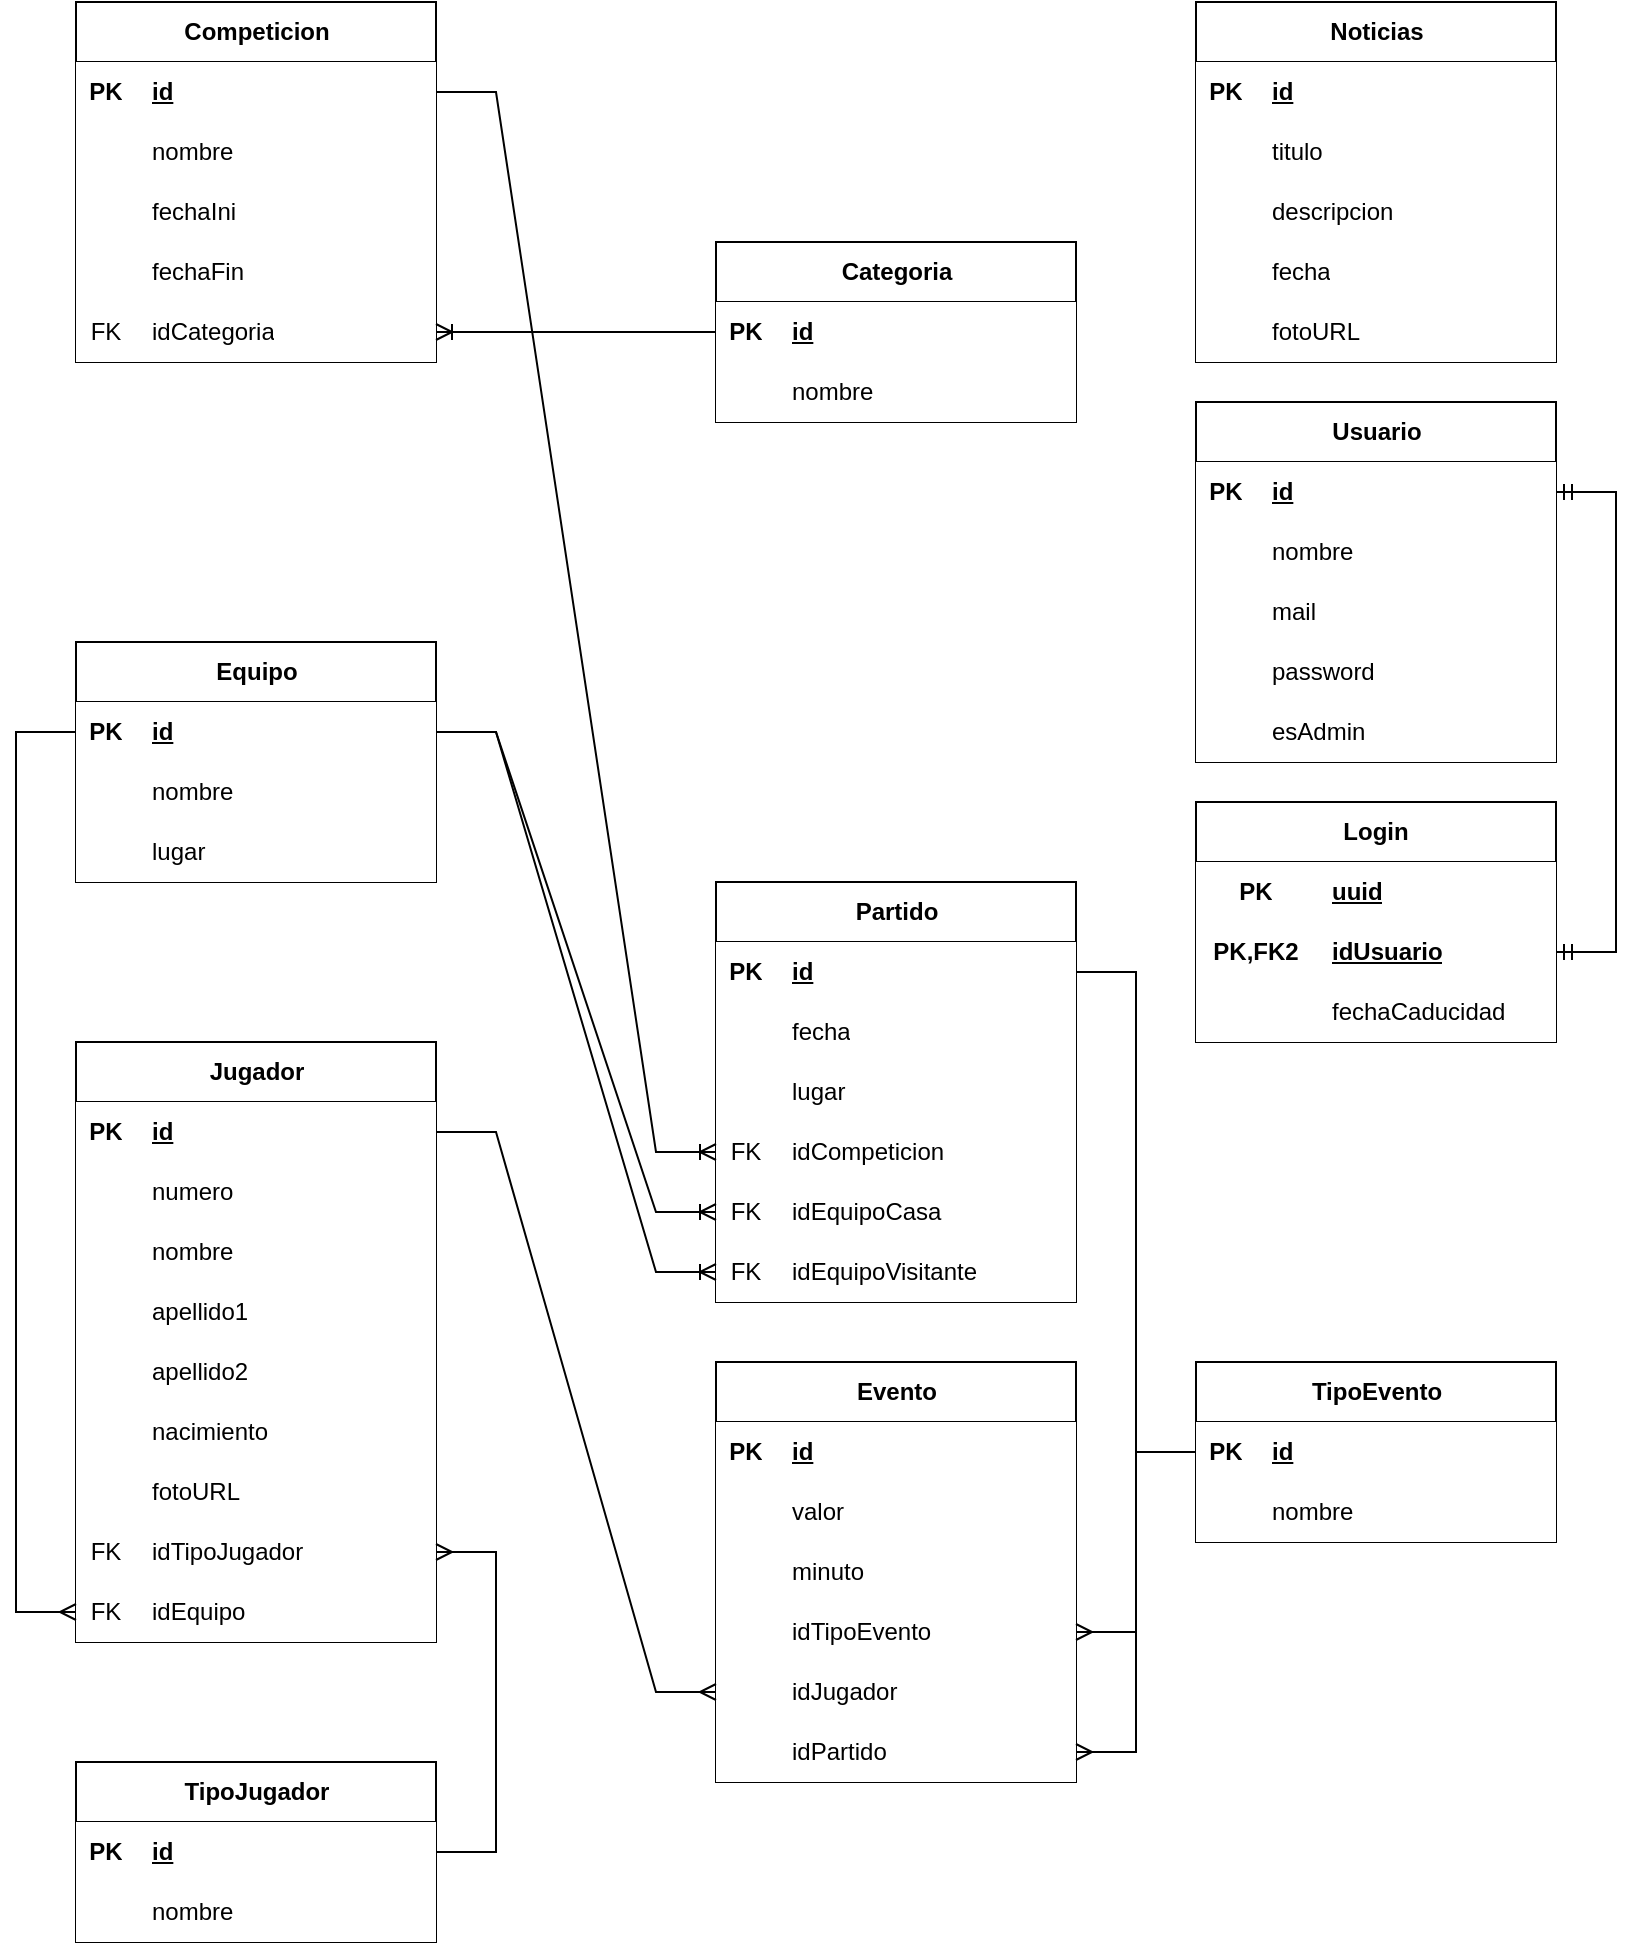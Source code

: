<mxfile version="24.4.8" type="device">
  <diagram name="Página-1" id="j-1pnS493eY_yhCtEa2N">
    <mxGraphModel dx="1066" dy="707" grid="1" gridSize="10" guides="1" tooltips="1" connect="1" arrows="1" fold="1" page="1" pageScale="1" pageWidth="827" pageHeight="1169" math="0" shadow="0">
      <root>
        <mxCell id="0" />
        <mxCell id="1" parent="0" />
        <mxCell id="hrHKTmsS5Yv_HYCeBBAL-16" value="Competicion" style="shape=table;startSize=30;container=1;collapsible=1;childLayout=tableLayout;fixedRows=1;rowLines=0;fontStyle=1;align=center;resizeLast=1;html=1;" parent="1" vertex="1">
          <mxGeometry x="40" y="40" width="180" height="180" as="geometry">
            <mxRectangle x="90" y="280" width="110" height="30" as="alternateBounds" />
          </mxGeometry>
        </mxCell>
        <mxCell id="hrHKTmsS5Yv_HYCeBBAL-17" value="" style="shape=tableRow;horizontal=0;startSize=0;swimlaneHead=0;swimlaneBody=0;fillColor=none;collapsible=0;dropTarget=0;points=[[0,0.5],[1,0.5]];portConstraint=eastwest;top=0;left=0;right=0;bottom=1;" parent="hrHKTmsS5Yv_HYCeBBAL-16" vertex="1">
          <mxGeometry y="30" width="180" height="30" as="geometry" />
        </mxCell>
        <mxCell id="hrHKTmsS5Yv_HYCeBBAL-18" value="PK" style="shape=partialRectangle;connectable=0;fillColor=default;top=0;left=0;bottom=0;right=0;fontStyle=1;overflow=hidden;whiteSpace=wrap;html=1;" parent="hrHKTmsS5Yv_HYCeBBAL-17" vertex="1">
          <mxGeometry width="30" height="30" as="geometry">
            <mxRectangle width="30" height="30" as="alternateBounds" />
          </mxGeometry>
        </mxCell>
        <mxCell id="hrHKTmsS5Yv_HYCeBBAL-19" value="id" style="shape=partialRectangle;connectable=0;fillColor=default;top=0;left=0;bottom=0;right=0;align=left;spacingLeft=6;fontStyle=5;overflow=hidden;whiteSpace=wrap;html=1;" parent="hrHKTmsS5Yv_HYCeBBAL-17" vertex="1">
          <mxGeometry x="30" width="150" height="30" as="geometry">
            <mxRectangle width="150" height="30" as="alternateBounds" />
          </mxGeometry>
        </mxCell>
        <mxCell id="hrHKTmsS5Yv_HYCeBBAL-20" value="" style="shape=tableRow;horizontal=0;startSize=0;swimlaneHead=0;swimlaneBody=0;fillColor=none;collapsible=0;dropTarget=0;points=[[0,0.5],[1,0.5]];portConstraint=eastwest;top=0;left=0;right=0;bottom=0;" parent="hrHKTmsS5Yv_HYCeBBAL-16" vertex="1">
          <mxGeometry y="60" width="180" height="30" as="geometry" />
        </mxCell>
        <mxCell id="hrHKTmsS5Yv_HYCeBBAL-21" value="" style="shape=partialRectangle;connectable=0;fillColor=default;top=0;left=0;bottom=0;right=0;editable=1;overflow=hidden;whiteSpace=wrap;html=1;" parent="hrHKTmsS5Yv_HYCeBBAL-20" vertex="1">
          <mxGeometry width="30" height="30" as="geometry">
            <mxRectangle width="30" height="30" as="alternateBounds" />
          </mxGeometry>
        </mxCell>
        <mxCell id="hrHKTmsS5Yv_HYCeBBAL-22" value="nombre" style="shape=partialRectangle;connectable=0;fillColor=default;top=0;left=0;bottom=0;right=0;align=left;spacingLeft=6;overflow=hidden;whiteSpace=wrap;html=1;" parent="hrHKTmsS5Yv_HYCeBBAL-20" vertex="1">
          <mxGeometry x="30" width="150" height="30" as="geometry">
            <mxRectangle width="150" height="30" as="alternateBounds" />
          </mxGeometry>
        </mxCell>
        <mxCell id="hrHKTmsS5Yv_HYCeBBAL-23" value="" style="shape=tableRow;horizontal=0;startSize=0;swimlaneHead=0;swimlaneBody=0;fillColor=none;collapsible=0;dropTarget=0;points=[[0,0.5],[1,0.5]];portConstraint=eastwest;top=0;left=0;right=0;bottom=0;" parent="hrHKTmsS5Yv_HYCeBBAL-16" vertex="1">
          <mxGeometry y="90" width="180" height="30" as="geometry" />
        </mxCell>
        <mxCell id="hrHKTmsS5Yv_HYCeBBAL-24" value="" style="shape=partialRectangle;connectable=0;fillColor=default;top=0;left=0;bottom=0;right=0;editable=1;overflow=hidden;whiteSpace=wrap;html=1;" parent="hrHKTmsS5Yv_HYCeBBAL-23" vertex="1">
          <mxGeometry width="30" height="30" as="geometry">
            <mxRectangle width="30" height="30" as="alternateBounds" />
          </mxGeometry>
        </mxCell>
        <mxCell id="hrHKTmsS5Yv_HYCeBBAL-25" value="fechaIni" style="shape=partialRectangle;connectable=0;fillColor=default;top=0;left=0;bottom=0;right=0;align=left;spacingLeft=6;overflow=hidden;whiteSpace=wrap;html=1;" parent="hrHKTmsS5Yv_HYCeBBAL-23" vertex="1">
          <mxGeometry x="30" width="150" height="30" as="geometry">
            <mxRectangle width="150" height="30" as="alternateBounds" />
          </mxGeometry>
        </mxCell>
        <mxCell id="hrHKTmsS5Yv_HYCeBBAL-26" value="" style="shape=tableRow;horizontal=0;startSize=0;swimlaneHead=0;swimlaneBody=0;fillColor=none;collapsible=0;dropTarget=0;points=[[0,0.5],[1,0.5]];portConstraint=eastwest;top=0;left=0;right=0;bottom=0;" parent="hrHKTmsS5Yv_HYCeBBAL-16" vertex="1">
          <mxGeometry y="120" width="180" height="30" as="geometry" />
        </mxCell>
        <mxCell id="hrHKTmsS5Yv_HYCeBBAL-27" value="" style="shape=partialRectangle;connectable=0;fillColor=default;top=0;left=0;bottom=0;right=0;editable=1;overflow=hidden;whiteSpace=wrap;html=1;" parent="hrHKTmsS5Yv_HYCeBBAL-26" vertex="1">
          <mxGeometry width="30" height="30" as="geometry">
            <mxRectangle width="30" height="30" as="alternateBounds" />
          </mxGeometry>
        </mxCell>
        <mxCell id="hrHKTmsS5Yv_HYCeBBAL-28" value="fechaFin" style="shape=partialRectangle;connectable=0;fillColor=default;top=0;left=0;bottom=0;right=0;align=left;spacingLeft=6;overflow=hidden;whiteSpace=wrap;html=1;" parent="hrHKTmsS5Yv_HYCeBBAL-26" vertex="1">
          <mxGeometry x="30" width="150" height="30" as="geometry">
            <mxRectangle width="150" height="30" as="alternateBounds" />
          </mxGeometry>
        </mxCell>
        <mxCell id="2ZZjCn3uGEumxvRuZlex-12" value="" style="shape=tableRow;horizontal=0;startSize=0;swimlaneHead=0;swimlaneBody=0;fillColor=none;collapsible=0;dropTarget=0;points=[[0,0.5],[1,0.5]];portConstraint=eastwest;top=0;left=0;right=0;bottom=0;" parent="hrHKTmsS5Yv_HYCeBBAL-16" vertex="1">
          <mxGeometry y="150" width="180" height="30" as="geometry" />
        </mxCell>
        <mxCell id="2ZZjCn3uGEumxvRuZlex-13" value="FK" style="shape=partialRectangle;connectable=0;fillColor=default;top=0;left=0;bottom=0;right=0;editable=1;overflow=hidden;whiteSpace=wrap;html=1;" parent="2ZZjCn3uGEumxvRuZlex-12" vertex="1">
          <mxGeometry width="30" height="30" as="geometry">
            <mxRectangle width="30" height="30" as="alternateBounds" />
          </mxGeometry>
        </mxCell>
        <mxCell id="2ZZjCn3uGEumxvRuZlex-14" value="idCategoria" style="shape=partialRectangle;connectable=0;fillColor=default;top=0;left=0;bottom=0;right=0;align=left;spacingLeft=6;overflow=hidden;whiteSpace=wrap;html=1;" parent="2ZZjCn3uGEumxvRuZlex-12" vertex="1">
          <mxGeometry x="30" width="150" height="30" as="geometry">
            <mxRectangle width="150" height="30" as="alternateBounds" />
          </mxGeometry>
        </mxCell>
        <mxCell id="2ZZjCn3uGEumxvRuZlex-15" value="Categoria" style="shape=table;startSize=30;container=1;collapsible=1;childLayout=tableLayout;fixedRows=1;rowLines=0;fontStyle=1;align=center;resizeLast=1;html=1;" parent="1" vertex="1">
          <mxGeometry x="360" y="160" width="180" height="90" as="geometry" />
        </mxCell>
        <mxCell id="2ZZjCn3uGEumxvRuZlex-16" value="" style="shape=tableRow;horizontal=0;startSize=0;swimlaneHead=0;swimlaneBody=0;fillColor=none;collapsible=0;dropTarget=0;points=[[0,0.5],[1,0.5]];portConstraint=eastwest;top=0;left=0;right=0;bottom=1;" parent="2ZZjCn3uGEumxvRuZlex-15" vertex="1">
          <mxGeometry y="30" width="180" height="30" as="geometry" />
        </mxCell>
        <mxCell id="2ZZjCn3uGEumxvRuZlex-17" value="PK" style="shape=partialRectangle;connectable=0;fillColor=default;top=0;left=0;bottom=0;right=0;fontStyle=1;overflow=hidden;whiteSpace=wrap;html=1;" parent="2ZZjCn3uGEumxvRuZlex-16" vertex="1">
          <mxGeometry width="30" height="30" as="geometry">
            <mxRectangle width="30" height="30" as="alternateBounds" />
          </mxGeometry>
        </mxCell>
        <mxCell id="2ZZjCn3uGEumxvRuZlex-18" value="id" style="shape=partialRectangle;connectable=0;fillColor=default;top=0;left=0;bottom=0;right=0;align=left;spacingLeft=6;fontStyle=5;overflow=hidden;whiteSpace=wrap;html=1;" parent="2ZZjCn3uGEumxvRuZlex-16" vertex="1">
          <mxGeometry x="30" width="150" height="30" as="geometry">
            <mxRectangle width="150" height="30" as="alternateBounds" />
          </mxGeometry>
        </mxCell>
        <mxCell id="2ZZjCn3uGEumxvRuZlex-19" value="" style="shape=tableRow;horizontal=0;startSize=0;swimlaneHead=0;swimlaneBody=0;fillColor=none;collapsible=0;dropTarget=0;points=[[0,0.5],[1,0.5]];portConstraint=eastwest;top=0;left=0;right=0;bottom=0;" parent="2ZZjCn3uGEumxvRuZlex-15" vertex="1">
          <mxGeometry y="60" width="180" height="30" as="geometry" />
        </mxCell>
        <mxCell id="2ZZjCn3uGEumxvRuZlex-20" value="" style="shape=partialRectangle;connectable=0;fillColor=default;top=0;left=0;bottom=0;right=0;editable=1;overflow=hidden;whiteSpace=wrap;html=1;" parent="2ZZjCn3uGEumxvRuZlex-19" vertex="1">
          <mxGeometry width="30" height="30" as="geometry">
            <mxRectangle width="30" height="30" as="alternateBounds" />
          </mxGeometry>
        </mxCell>
        <mxCell id="2ZZjCn3uGEumxvRuZlex-21" value="nombre" style="shape=partialRectangle;connectable=0;fillColor=default;top=0;left=0;bottom=0;right=0;align=left;spacingLeft=6;overflow=hidden;whiteSpace=wrap;html=1;" parent="2ZZjCn3uGEumxvRuZlex-19" vertex="1">
          <mxGeometry x="30" width="150" height="30" as="geometry">
            <mxRectangle width="150" height="30" as="alternateBounds" />
          </mxGeometry>
        </mxCell>
        <mxCell id="2ZZjCn3uGEumxvRuZlex-54" value="Equipo" style="shape=table;startSize=30;container=1;collapsible=1;childLayout=tableLayout;fixedRows=1;rowLines=0;fontStyle=1;align=center;resizeLast=1;html=1;" parent="1" vertex="1">
          <mxGeometry x="40" y="360" width="180" height="120" as="geometry" />
        </mxCell>
        <mxCell id="2ZZjCn3uGEumxvRuZlex-55" value="" style="shape=tableRow;horizontal=0;startSize=0;swimlaneHead=0;swimlaneBody=0;fillColor=none;collapsible=0;dropTarget=0;points=[[0,0.5],[1,0.5]];portConstraint=eastwest;top=0;left=0;right=0;bottom=1;" parent="2ZZjCn3uGEumxvRuZlex-54" vertex="1">
          <mxGeometry y="30" width="180" height="30" as="geometry" />
        </mxCell>
        <mxCell id="2ZZjCn3uGEumxvRuZlex-56" value="PK" style="shape=partialRectangle;connectable=0;fillColor=default;top=0;left=0;bottom=0;right=0;fontStyle=1;overflow=hidden;whiteSpace=wrap;html=1;" parent="2ZZjCn3uGEumxvRuZlex-55" vertex="1">
          <mxGeometry width="30" height="30" as="geometry">
            <mxRectangle width="30" height="30" as="alternateBounds" />
          </mxGeometry>
        </mxCell>
        <mxCell id="2ZZjCn3uGEumxvRuZlex-57" value="id" style="shape=partialRectangle;connectable=0;fillColor=default;top=0;left=0;bottom=0;right=0;align=left;spacingLeft=6;fontStyle=5;overflow=hidden;whiteSpace=wrap;html=1;" parent="2ZZjCn3uGEumxvRuZlex-55" vertex="1">
          <mxGeometry x="30" width="150" height="30" as="geometry">
            <mxRectangle width="150" height="30" as="alternateBounds" />
          </mxGeometry>
        </mxCell>
        <mxCell id="2ZZjCn3uGEumxvRuZlex-58" value="" style="shape=tableRow;horizontal=0;startSize=0;swimlaneHead=0;swimlaneBody=0;fillColor=none;collapsible=0;dropTarget=0;points=[[0,0.5],[1,0.5]];portConstraint=eastwest;top=0;left=0;right=0;bottom=0;" parent="2ZZjCn3uGEumxvRuZlex-54" vertex="1">
          <mxGeometry y="60" width="180" height="30" as="geometry" />
        </mxCell>
        <mxCell id="2ZZjCn3uGEumxvRuZlex-59" value="" style="shape=partialRectangle;connectable=0;fillColor=default;top=0;left=0;bottom=0;right=0;editable=1;overflow=hidden;whiteSpace=wrap;html=1;" parent="2ZZjCn3uGEumxvRuZlex-58" vertex="1">
          <mxGeometry width="30" height="30" as="geometry">
            <mxRectangle width="30" height="30" as="alternateBounds" />
          </mxGeometry>
        </mxCell>
        <mxCell id="2ZZjCn3uGEumxvRuZlex-60" value="nombre" style="shape=partialRectangle;connectable=0;fillColor=default;top=0;left=0;bottom=0;right=0;align=left;spacingLeft=6;overflow=hidden;whiteSpace=wrap;html=1;" parent="2ZZjCn3uGEumxvRuZlex-58" vertex="1">
          <mxGeometry x="30" width="150" height="30" as="geometry">
            <mxRectangle width="150" height="30" as="alternateBounds" />
          </mxGeometry>
        </mxCell>
        <mxCell id="2ZZjCn3uGEumxvRuZlex-61" value="" style="shape=tableRow;horizontal=0;startSize=0;swimlaneHead=0;swimlaneBody=0;fillColor=none;collapsible=0;dropTarget=0;points=[[0,0.5],[1,0.5]];portConstraint=eastwest;top=0;left=0;right=0;bottom=0;" parent="2ZZjCn3uGEumxvRuZlex-54" vertex="1">
          <mxGeometry y="90" width="180" height="30" as="geometry" />
        </mxCell>
        <mxCell id="2ZZjCn3uGEumxvRuZlex-62" value="" style="shape=partialRectangle;connectable=0;fillColor=default;top=0;left=0;bottom=0;right=0;editable=1;overflow=hidden;whiteSpace=wrap;html=1;" parent="2ZZjCn3uGEumxvRuZlex-61" vertex="1">
          <mxGeometry width="30" height="30" as="geometry">
            <mxRectangle width="30" height="30" as="alternateBounds" />
          </mxGeometry>
        </mxCell>
        <mxCell id="2ZZjCn3uGEumxvRuZlex-63" value="lugar" style="shape=partialRectangle;connectable=0;fillColor=default;top=0;left=0;bottom=0;right=0;align=left;spacingLeft=6;overflow=hidden;whiteSpace=wrap;html=1;" parent="2ZZjCn3uGEumxvRuZlex-61" vertex="1">
          <mxGeometry x="30" width="150" height="30" as="geometry">
            <mxRectangle width="150" height="30" as="alternateBounds" />
          </mxGeometry>
        </mxCell>
        <mxCell id="2ZZjCn3uGEumxvRuZlex-67" value="Partido" style="shape=table;startSize=30;container=1;collapsible=1;childLayout=tableLayout;fixedRows=1;rowLines=0;fontStyle=1;align=center;resizeLast=1;html=1;" parent="1" vertex="1">
          <mxGeometry x="360" y="480" width="180" height="210" as="geometry" />
        </mxCell>
        <mxCell id="2ZZjCn3uGEumxvRuZlex-68" value="" style="shape=tableRow;horizontal=0;startSize=0;swimlaneHead=0;swimlaneBody=0;fillColor=none;collapsible=0;dropTarget=0;points=[[0,0.5],[1,0.5]];portConstraint=eastwest;top=0;left=0;right=0;bottom=1;" parent="2ZZjCn3uGEumxvRuZlex-67" vertex="1">
          <mxGeometry y="30" width="180" height="30" as="geometry" />
        </mxCell>
        <mxCell id="2ZZjCn3uGEumxvRuZlex-69" value="PK" style="shape=partialRectangle;connectable=0;fillColor=default;top=0;left=0;bottom=0;right=0;fontStyle=1;overflow=hidden;whiteSpace=wrap;html=1;" parent="2ZZjCn3uGEumxvRuZlex-68" vertex="1">
          <mxGeometry width="30" height="30" as="geometry">
            <mxRectangle width="30" height="30" as="alternateBounds" />
          </mxGeometry>
        </mxCell>
        <mxCell id="2ZZjCn3uGEumxvRuZlex-70" value="id" style="shape=partialRectangle;connectable=0;fillColor=default;top=0;left=0;bottom=0;right=0;align=left;spacingLeft=6;fontStyle=5;overflow=hidden;whiteSpace=wrap;html=1;" parent="2ZZjCn3uGEumxvRuZlex-68" vertex="1">
          <mxGeometry x="30" width="150" height="30" as="geometry">
            <mxRectangle width="150" height="30" as="alternateBounds" />
          </mxGeometry>
        </mxCell>
        <mxCell id="2ZZjCn3uGEumxvRuZlex-71" value="" style="shape=tableRow;horizontal=0;startSize=0;swimlaneHead=0;swimlaneBody=0;fillColor=none;collapsible=0;dropTarget=0;points=[[0,0.5],[1,0.5]];portConstraint=eastwest;top=0;left=0;right=0;bottom=0;" parent="2ZZjCn3uGEumxvRuZlex-67" vertex="1">
          <mxGeometry y="60" width="180" height="30" as="geometry" />
        </mxCell>
        <mxCell id="2ZZjCn3uGEumxvRuZlex-72" value="" style="shape=partialRectangle;connectable=0;fillColor=default;top=0;left=0;bottom=0;right=0;editable=1;overflow=hidden;whiteSpace=wrap;html=1;" parent="2ZZjCn3uGEumxvRuZlex-71" vertex="1">
          <mxGeometry width="30" height="30" as="geometry">
            <mxRectangle width="30" height="30" as="alternateBounds" />
          </mxGeometry>
        </mxCell>
        <mxCell id="2ZZjCn3uGEumxvRuZlex-73" value="fecha" style="shape=partialRectangle;connectable=0;fillColor=default;top=0;left=0;bottom=0;right=0;align=left;spacingLeft=6;overflow=hidden;whiteSpace=wrap;html=1;" parent="2ZZjCn3uGEumxvRuZlex-71" vertex="1">
          <mxGeometry x="30" width="150" height="30" as="geometry">
            <mxRectangle width="150" height="30" as="alternateBounds" />
          </mxGeometry>
        </mxCell>
        <mxCell id="2ZZjCn3uGEumxvRuZlex-74" value="" style="shape=tableRow;horizontal=0;startSize=0;swimlaneHead=0;swimlaneBody=0;fillColor=none;collapsible=0;dropTarget=0;points=[[0,0.5],[1,0.5]];portConstraint=eastwest;top=0;left=0;right=0;bottom=0;" parent="2ZZjCn3uGEumxvRuZlex-67" vertex="1">
          <mxGeometry y="90" width="180" height="30" as="geometry" />
        </mxCell>
        <mxCell id="2ZZjCn3uGEumxvRuZlex-75" value="" style="shape=partialRectangle;connectable=0;fillColor=default;top=0;left=0;bottom=0;right=0;editable=1;overflow=hidden;whiteSpace=wrap;html=1;" parent="2ZZjCn3uGEumxvRuZlex-74" vertex="1">
          <mxGeometry width="30" height="30" as="geometry">
            <mxRectangle width="30" height="30" as="alternateBounds" />
          </mxGeometry>
        </mxCell>
        <mxCell id="2ZZjCn3uGEumxvRuZlex-76" value="lugar" style="shape=partialRectangle;connectable=0;fillColor=default;top=0;left=0;bottom=0;right=0;align=left;spacingLeft=6;overflow=hidden;whiteSpace=wrap;html=1;" parent="2ZZjCn3uGEumxvRuZlex-74" vertex="1">
          <mxGeometry x="30" width="150" height="30" as="geometry">
            <mxRectangle width="150" height="30" as="alternateBounds" />
          </mxGeometry>
        </mxCell>
        <mxCell id="2ZZjCn3uGEumxvRuZlex-77" value="" style="shape=tableRow;horizontal=0;startSize=0;swimlaneHead=0;swimlaneBody=0;fillColor=none;collapsible=0;dropTarget=0;points=[[0,0.5],[1,0.5]];portConstraint=eastwest;top=0;left=0;right=0;bottom=0;" parent="2ZZjCn3uGEumxvRuZlex-67" vertex="1">
          <mxGeometry y="120" width="180" height="30" as="geometry" />
        </mxCell>
        <mxCell id="2ZZjCn3uGEumxvRuZlex-78" value="FK" style="shape=partialRectangle;connectable=0;fillColor=default;top=0;left=0;bottom=0;right=0;editable=1;overflow=hidden;whiteSpace=wrap;html=1;" parent="2ZZjCn3uGEumxvRuZlex-77" vertex="1">
          <mxGeometry width="30" height="30" as="geometry">
            <mxRectangle width="30" height="30" as="alternateBounds" />
          </mxGeometry>
        </mxCell>
        <mxCell id="2ZZjCn3uGEumxvRuZlex-79" value="idCompeticion" style="shape=partialRectangle;connectable=0;fillColor=default;top=0;left=0;bottom=0;right=0;align=left;spacingLeft=6;overflow=hidden;whiteSpace=wrap;html=1;" parent="2ZZjCn3uGEumxvRuZlex-77" vertex="1">
          <mxGeometry x="30" width="150" height="30" as="geometry">
            <mxRectangle width="150" height="30" as="alternateBounds" />
          </mxGeometry>
        </mxCell>
        <mxCell id="2ZZjCn3uGEumxvRuZlex-80" value="" style="shape=tableRow;horizontal=0;startSize=0;swimlaneHead=0;swimlaneBody=0;fillColor=none;collapsible=0;dropTarget=0;points=[[0,0.5],[1,0.5]];portConstraint=eastwest;top=0;left=0;right=0;bottom=0;" parent="2ZZjCn3uGEumxvRuZlex-67" vertex="1">
          <mxGeometry y="150" width="180" height="30" as="geometry" />
        </mxCell>
        <mxCell id="2ZZjCn3uGEumxvRuZlex-81" value="FK" style="shape=partialRectangle;connectable=0;fillColor=default;top=0;left=0;bottom=0;right=0;editable=1;overflow=hidden;whiteSpace=wrap;html=1;" parent="2ZZjCn3uGEumxvRuZlex-80" vertex="1">
          <mxGeometry width="30" height="30" as="geometry">
            <mxRectangle width="30" height="30" as="alternateBounds" />
          </mxGeometry>
        </mxCell>
        <mxCell id="2ZZjCn3uGEumxvRuZlex-82" value="idEquipoCasa" style="shape=partialRectangle;connectable=0;fillColor=default;top=0;left=0;bottom=0;right=0;align=left;spacingLeft=6;overflow=hidden;whiteSpace=wrap;html=1;" parent="2ZZjCn3uGEumxvRuZlex-80" vertex="1">
          <mxGeometry x="30" width="150" height="30" as="geometry">
            <mxRectangle width="150" height="30" as="alternateBounds" />
          </mxGeometry>
        </mxCell>
        <mxCell id="2ZZjCn3uGEumxvRuZlex-83" value="" style="shape=tableRow;horizontal=0;startSize=0;swimlaneHead=0;swimlaneBody=0;fillColor=none;collapsible=0;dropTarget=0;points=[[0,0.5],[1,0.5]];portConstraint=eastwest;top=0;left=0;right=0;bottom=0;" parent="2ZZjCn3uGEumxvRuZlex-67" vertex="1">
          <mxGeometry y="180" width="180" height="30" as="geometry" />
        </mxCell>
        <mxCell id="2ZZjCn3uGEumxvRuZlex-84" value="FK" style="shape=partialRectangle;connectable=0;fillColor=default;top=0;left=0;bottom=0;right=0;editable=1;overflow=hidden;whiteSpace=wrap;html=1;" parent="2ZZjCn3uGEumxvRuZlex-83" vertex="1">
          <mxGeometry width="30" height="30" as="geometry">
            <mxRectangle width="30" height="30" as="alternateBounds" />
          </mxGeometry>
        </mxCell>
        <mxCell id="2ZZjCn3uGEumxvRuZlex-85" value="idEquipoVisitante" style="shape=partialRectangle;connectable=0;fillColor=default;top=0;left=0;bottom=0;right=0;align=left;spacingLeft=6;overflow=hidden;whiteSpace=wrap;html=1;" parent="2ZZjCn3uGEumxvRuZlex-83" vertex="1">
          <mxGeometry x="30" width="150" height="30" as="geometry">
            <mxRectangle width="150" height="30" as="alternateBounds" />
          </mxGeometry>
        </mxCell>
        <mxCell id="2ZZjCn3uGEumxvRuZlex-86" value="Jugador" style="shape=table;startSize=30;container=1;collapsible=1;childLayout=tableLayout;fixedRows=1;rowLines=0;fontStyle=1;align=center;resizeLast=1;html=1;" parent="1" vertex="1">
          <mxGeometry x="40" y="560" width="180" height="300" as="geometry" />
        </mxCell>
        <mxCell id="2ZZjCn3uGEumxvRuZlex-87" value="" style="shape=tableRow;horizontal=0;startSize=0;swimlaneHead=0;swimlaneBody=0;fillColor=none;collapsible=0;dropTarget=0;points=[[0,0.5],[1,0.5]];portConstraint=eastwest;top=0;left=0;right=0;bottom=1;" parent="2ZZjCn3uGEumxvRuZlex-86" vertex="1">
          <mxGeometry y="30" width="180" height="30" as="geometry" />
        </mxCell>
        <mxCell id="2ZZjCn3uGEumxvRuZlex-88" value="PK" style="shape=partialRectangle;connectable=0;fillColor=default;top=0;left=0;bottom=0;right=0;fontStyle=1;overflow=hidden;whiteSpace=wrap;html=1;" parent="2ZZjCn3uGEumxvRuZlex-87" vertex="1">
          <mxGeometry width="30" height="30" as="geometry">
            <mxRectangle width="30" height="30" as="alternateBounds" />
          </mxGeometry>
        </mxCell>
        <mxCell id="2ZZjCn3uGEumxvRuZlex-89" value="id" style="shape=partialRectangle;connectable=0;fillColor=default;top=0;left=0;bottom=0;right=0;align=left;spacingLeft=6;fontStyle=5;overflow=hidden;whiteSpace=wrap;html=1;" parent="2ZZjCn3uGEumxvRuZlex-87" vertex="1">
          <mxGeometry x="30" width="150" height="30" as="geometry">
            <mxRectangle width="150" height="30" as="alternateBounds" />
          </mxGeometry>
        </mxCell>
        <mxCell id="2ZZjCn3uGEumxvRuZlex-90" value="" style="shape=tableRow;horizontal=0;startSize=0;swimlaneHead=0;swimlaneBody=0;fillColor=none;collapsible=0;dropTarget=0;points=[[0,0.5],[1,0.5]];portConstraint=eastwest;top=0;left=0;right=0;bottom=0;" parent="2ZZjCn3uGEumxvRuZlex-86" vertex="1">
          <mxGeometry y="60" width="180" height="30" as="geometry" />
        </mxCell>
        <mxCell id="2ZZjCn3uGEumxvRuZlex-91" value="" style="shape=partialRectangle;connectable=0;fillColor=default;top=0;left=0;bottom=0;right=0;editable=1;overflow=hidden;whiteSpace=wrap;html=1;" parent="2ZZjCn3uGEumxvRuZlex-90" vertex="1">
          <mxGeometry width="30" height="30" as="geometry">
            <mxRectangle width="30" height="30" as="alternateBounds" />
          </mxGeometry>
        </mxCell>
        <mxCell id="2ZZjCn3uGEumxvRuZlex-92" value="numero" style="shape=partialRectangle;connectable=0;fillColor=default;top=0;left=0;bottom=0;right=0;align=left;spacingLeft=6;overflow=hidden;whiteSpace=wrap;html=1;" parent="2ZZjCn3uGEumxvRuZlex-90" vertex="1">
          <mxGeometry x="30" width="150" height="30" as="geometry">
            <mxRectangle width="150" height="30" as="alternateBounds" />
          </mxGeometry>
        </mxCell>
        <mxCell id="2ZZjCn3uGEumxvRuZlex-93" value="" style="shape=tableRow;horizontal=0;startSize=0;swimlaneHead=0;swimlaneBody=0;fillColor=none;collapsible=0;dropTarget=0;points=[[0,0.5],[1,0.5]];portConstraint=eastwest;top=0;left=0;right=0;bottom=0;" parent="2ZZjCn3uGEumxvRuZlex-86" vertex="1">
          <mxGeometry y="90" width="180" height="30" as="geometry" />
        </mxCell>
        <mxCell id="2ZZjCn3uGEumxvRuZlex-94" value="" style="shape=partialRectangle;connectable=0;fillColor=default;top=0;left=0;bottom=0;right=0;editable=1;overflow=hidden;whiteSpace=wrap;html=1;" parent="2ZZjCn3uGEumxvRuZlex-93" vertex="1">
          <mxGeometry width="30" height="30" as="geometry">
            <mxRectangle width="30" height="30" as="alternateBounds" />
          </mxGeometry>
        </mxCell>
        <mxCell id="2ZZjCn3uGEumxvRuZlex-95" value="nombre" style="shape=partialRectangle;connectable=0;fillColor=default;top=0;left=0;bottom=0;right=0;align=left;spacingLeft=6;overflow=hidden;whiteSpace=wrap;html=1;" parent="2ZZjCn3uGEumxvRuZlex-93" vertex="1">
          <mxGeometry x="30" width="150" height="30" as="geometry">
            <mxRectangle width="150" height="30" as="alternateBounds" />
          </mxGeometry>
        </mxCell>
        <mxCell id="2ZZjCn3uGEumxvRuZlex-96" value="" style="shape=tableRow;horizontal=0;startSize=0;swimlaneHead=0;swimlaneBody=0;fillColor=none;collapsible=0;dropTarget=0;points=[[0,0.5],[1,0.5]];portConstraint=eastwest;top=0;left=0;right=0;bottom=0;" parent="2ZZjCn3uGEumxvRuZlex-86" vertex="1">
          <mxGeometry y="120" width="180" height="30" as="geometry" />
        </mxCell>
        <mxCell id="2ZZjCn3uGEumxvRuZlex-97" value="" style="shape=partialRectangle;connectable=0;fillColor=default;top=0;left=0;bottom=0;right=0;editable=1;overflow=hidden;whiteSpace=wrap;html=1;" parent="2ZZjCn3uGEumxvRuZlex-96" vertex="1">
          <mxGeometry width="30" height="30" as="geometry">
            <mxRectangle width="30" height="30" as="alternateBounds" />
          </mxGeometry>
        </mxCell>
        <mxCell id="2ZZjCn3uGEumxvRuZlex-98" value="apellido1" style="shape=partialRectangle;connectable=0;fillColor=default;top=0;left=0;bottom=0;right=0;align=left;spacingLeft=6;overflow=hidden;whiteSpace=wrap;html=1;" parent="2ZZjCn3uGEumxvRuZlex-96" vertex="1">
          <mxGeometry x="30" width="150" height="30" as="geometry">
            <mxRectangle width="150" height="30" as="alternateBounds" />
          </mxGeometry>
        </mxCell>
        <mxCell id="2ZZjCn3uGEumxvRuZlex-99" value="" style="shape=tableRow;horizontal=0;startSize=0;swimlaneHead=0;swimlaneBody=0;fillColor=none;collapsible=0;dropTarget=0;points=[[0,0.5],[1,0.5]];portConstraint=eastwest;top=0;left=0;right=0;bottom=0;" parent="2ZZjCn3uGEumxvRuZlex-86" vertex="1">
          <mxGeometry y="150" width="180" height="30" as="geometry" />
        </mxCell>
        <mxCell id="2ZZjCn3uGEumxvRuZlex-100" value="" style="shape=partialRectangle;connectable=0;fillColor=default;top=0;left=0;bottom=0;right=0;editable=1;overflow=hidden;whiteSpace=wrap;html=1;" parent="2ZZjCn3uGEumxvRuZlex-99" vertex="1">
          <mxGeometry width="30" height="30" as="geometry">
            <mxRectangle width="30" height="30" as="alternateBounds" />
          </mxGeometry>
        </mxCell>
        <mxCell id="2ZZjCn3uGEumxvRuZlex-101" value="apellido2" style="shape=partialRectangle;connectable=0;fillColor=default;top=0;left=0;bottom=0;right=0;align=left;spacingLeft=6;overflow=hidden;whiteSpace=wrap;html=1;" parent="2ZZjCn3uGEumxvRuZlex-99" vertex="1">
          <mxGeometry x="30" width="150" height="30" as="geometry">
            <mxRectangle width="150" height="30" as="alternateBounds" />
          </mxGeometry>
        </mxCell>
        <mxCell id="2ZZjCn3uGEumxvRuZlex-102" value="" style="shape=tableRow;horizontal=0;startSize=0;swimlaneHead=0;swimlaneBody=0;fillColor=none;collapsible=0;dropTarget=0;points=[[0,0.5],[1,0.5]];portConstraint=eastwest;top=0;left=0;right=0;bottom=0;" parent="2ZZjCn3uGEumxvRuZlex-86" vertex="1">
          <mxGeometry y="180" width="180" height="30" as="geometry" />
        </mxCell>
        <mxCell id="2ZZjCn3uGEumxvRuZlex-103" value="" style="shape=partialRectangle;connectable=0;fillColor=default;top=0;left=0;bottom=0;right=0;editable=1;overflow=hidden;whiteSpace=wrap;html=1;" parent="2ZZjCn3uGEumxvRuZlex-102" vertex="1">
          <mxGeometry width="30" height="30" as="geometry">
            <mxRectangle width="30" height="30" as="alternateBounds" />
          </mxGeometry>
        </mxCell>
        <mxCell id="2ZZjCn3uGEumxvRuZlex-104" value="nacimiento" style="shape=partialRectangle;connectable=0;fillColor=default;top=0;left=0;bottom=0;right=0;align=left;spacingLeft=6;overflow=hidden;whiteSpace=wrap;html=1;" parent="2ZZjCn3uGEumxvRuZlex-102" vertex="1">
          <mxGeometry x="30" width="150" height="30" as="geometry">
            <mxRectangle width="150" height="30" as="alternateBounds" />
          </mxGeometry>
        </mxCell>
        <mxCell id="2ZZjCn3uGEumxvRuZlex-105" value="" style="shape=tableRow;horizontal=0;startSize=0;swimlaneHead=0;swimlaneBody=0;fillColor=none;collapsible=0;dropTarget=0;points=[[0,0.5],[1,0.5]];portConstraint=eastwest;top=0;left=0;right=0;bottom=0;" parent="2ZZjCn3uGEumxvRuZlex-86" vertex="1">
          <mxGeometry y="210" width="180" height="30" as="geometry" />
        </mxCell>
        <mxCell id="2ZZjCn3uGEumxvRuZlex-106" value="" style="shape=partialRectangle;connectable=0;fillColor=default;top=0;left=0;bottom=0;right=0;editable=1;overflow=hidden;whiteSpace=wrap;html=1;" parent="2ZZjCn3uGEumxvRuZlex-105" vertex="1">
          <mxGeometry width="30" height="30" as="geometry">
            <mxRectangle width="30" height="30" as="alternateBounds" />
          </mxGeometry>
        </mxCell>
        <mxCell id="2ZZjCn3uGEumxvRuZlex-107" value="fotoURL" style="shape=partialRectangle;connectable=0;fillColor=default;top=0;left=0;bottom=0;right=0;align=left;spacingLeft=6;overflow=hidden;whiteSpace=wrap;html=1;" parent="2ZZjCn3uGEumxvRuZlex-105" vertex="1">
          <mxGeometry x="30" width="150" height="30" as="geometry">
            <mxRectangle width="150" height="30" as="alternateBounds" />
          </mxGeometry>
        </mxCell>
        <mxCell id="2ZZjCn3uGEumxvRuZlex-108" value="" style="shape=tableRow;horizontal=0;startSize=0;swimlaneHead=0;swimlaneBody=0;fillColor=none;collapsible=0;dropTarget=0;points=[[0,0.5],[1,0.5]];portConstraint=eastwest;top=0;left=0;right=0;bottom=0;" parent="2ZZjCn3uGEumxvRuZlex-86" vertex="1">
          <mxGeometry y="240" width="180" height="30" as="geometry" />
        </mxCell>
        <mxCell id="2ZZjCn3uGEumxvRuZlex-109" value="FK" style="shape=partialRectangle;connectable=0;fillColor=default;top=0;left=0;bottom=0;right=0;editable=1;overflow=hidden;whiteSpace=wrap;html=1;" parent="2ZZjCn3uGEumxvRuZlex-108" vertex="1">
          <mxGeometry width="30" height="30" as="geometry">
            <mxRectangle width="30" height="30" as="alternateBounds" />
          </mxGeometry>
        </mxCell>
        <mxCell id="2ZZjCn3uGEumxvRuZlex-110" value="idTipoJugador" style="shape=partialRectangle;connectable=0;fillColor=default;top=0;left=0;bottom=0;right=0;align=left;spacingLeft=6;overflow=hidden;whiteSpace=wrap;html=1;" parent="2ZZjCn3uGEumxvRuZlex-108" vertex="1">
          <mxGeometry x="30" width="150" height="30" as="geometry">
            <mxRectangle width="150" height="30" as="alternateBounds" />
          </mxGeometry>
        </mxCell>
        <mxCell id="2ZZjCn3uGEumxvRuZlex-111" value="" style="shape=tableRow;horizontal=0;startSize=0;swimlaneHead=0;swimlaneBody=0;fillColor=none;collapsible=0;dropTarget=0;points=[[0,0.5],[1,0.5]];portConstraint=eastwest;top=0;left=0;right=0;bottom=0;" parent="2ZZjCn3uGEumxvRuZlex-86" vertex="1">
          <mxGeometry y="270" width="180" height="30" as="geometry" />
        </mxCell>
        <mxCell id="2ZZjCn3uGEumxvRuZlex-112" value="FK" style="shape=partialRectangle;connectable=0;fillColor=default;top=0;left=0;bottom=0;right=0;editable=1;overflow=hidden;whiteSpace=wrap;html=1;" parent="2ZZjCn3uGEumxvRuZlex-111" vertex="1">
          <mxGeometry width="30" height="30" as="geometry">
            <mxRectangle width="30" height="30" as="alternateBounds" />
          </mxGeometry>
        </mxCell>
        <mxCell id="2ZZjCn3uGEumxvRuZlex-113" value="idEquipo" style="shape=partialRectangle;connectable=0;fillColor=default;top=0;left=0;bottom=0;right=0;align=left;spacingLeft=6;overflow=hidden;whiteSpace=wrap;html=1;" parent="2ZZjCn3uGEumxvRuZlex-111" vertex="1">
          <mxGeometry x="30" width="150" height="30" as="geometry">
            <mxRectangle width="150" height="30" as="alternateBounds" />
          </mxGeometry>
        </mxCell>
        <mxCell id="2ZZjCn3uGEumxvRuZlex-114" value="Evento" style="shape=table;startSize=30;container=1;collapsible=1;childLayout=tableLayout;fixedRows=1;rowLines=0;fontStyle=1;align=center;resizeLast=1;html=1;" parent="1" vertex="1">
          <mxGeometry x="360" y="720" width="180" height="210" as="geometry" />
        </mxCell>
        <mxCell id="2ZZjCn3uGEumxvRuZlex-115" value="" style="shape=tableRow;horizontal=0;startSize=0;swimlaneHead=0;swimlaneBody=0;fillColor=none;collapsible=0;dropTarget=0;points=[[0,0.5],[1,0.5]];portConstraint=eastwest;top=0;left=0;right=0;bottom=1;" parent="2ZZjCn3uGEumxvRuZlex-114" vertex="1">
          <mxGeometry y="30" width="180" height="30" as="geometry" />
        </mxCell>
        <mxCell id="2ZZjCn3uGEumxvRuZlex-116" value="PK" style="shape=partialRectangle;connectable=0;fillColor=default;top=0;left=0;bottom=0;right=0;fontStyle=1;overflow=hidden;whiteSpace=wrap;html=1;" parent="2ZZjCn3uGEumxvRuZlex-115" vertex="1">
          <mxGeometry width="30" height="30" as="geometry">
            <mxRectangle width="30" height="30" as="alternateBounds" />
          </mxGeometry>
        </mxCell>
        <mxCell id="2ZZjCn3uGEumxvRuZlex-117" value="id" style="shape=partialRectangle;connectable=0;fillColor=default;top=0;left=0;bottom=0;right=0;align=left;spacingLeft=6;fontStyle=5;overflow=hidden;whiteSpace=wrap;html=1;" parent="2ZZjCn3uGEumxvRuZlex-115" vertex="1">
          <mxGeometry x="30" width="150" height="30" as="geometry">
            <mxRectangle width="150" height="30" as="alternateBounds" />
          </mxGeometry>
        </mxCell>
        <mxCell id="2ZZjCn3uGEumxvRuZlex-118" value="" style="shape=tableRow;horizontal=0;startSize=0;swimlaneHead=0;swimlaneBody=0;fillColor=none;collapsible=0;dropTarget=0;points=[[0,0.5],[1,0.5]];portConstraint=eastwest;top=0;left=0;right=0;bottom=0;" parent="2ZZjCn3uGEumxvRuZlex-114" vertex="1">
          <mxGeometry y="60" width="180" height="30" as="geometry" />
        </mxCell>
        <mxCell id="2ZZjCn3uGEumxvRuZlex-119" value="" style="shape=partialRectangle;connectable=0;fillColor=default;top=0;left=0;bottom=0;right=0;editable=1;overflow=hidden;whiteSpace=wrap;html=1;" parent="2ZZjCn3uGEumxvRuZlex-118" vertex="1">
          <mxGeometry width="30" height="30" as="geometry">
            <mxRectangle width="30" height="30" as="alternateBounds" />
          </mxGeometry>
        </mxCell>
        <mxCell id="2ZZjCn3uGEumxvRuZlex-120" value="valor" style="shape=partialRectangle;connectable=0;fillColor=default;top=0;left=0;bottom=0;right=0;align=left;spacingLeft=6;overflow=hidden;whiteSpace=wrap;html=1;" parent="2ZZjCn3uGEumxvRuZlex-118" vertex="1">
          <mxGeometry x="30" width="150" height="30" as="geometry">
            <mxRectangle width="150" height="30" as="alternateBounds" />
          </mxGeometry>
        </mxCell>
        <mxCell id="2ZZjCn3uGEumxvRuZlex-121" value="" style="shape=tableRow;horizontal=0;startSize=0;swimlaneHead=0;swimlaneBody=0;fillColor=none;collapsible=0;dropTarget=0;points=[[0,0.5],[1,0.5]];portConstraint=eastwest;top=0;left=0;right=0;bottom=0;" parent="2ZZjCn3uGEumxvRuZlex-114" vertex="1">
          <mxGeometry y="90" width="180" height="30" as="geometry" />
        </mxCell>
        <mxCell id="2ZZjCn3uGEumxvRuZlex-122" value="" style="shape=partialRectangle;connectable=0;fillColor=default;top=0;left=0;bottom=0;right=0;editable=1;overflow=hidden;whiteSpace=wrap;html=1;" parent="2ZZjCn3uGEumxvRuZlex-121" vertex="1">
          <mxGeometry width="30" height="30" as="geometry">
            <mxRectangle width="30" height="30" as="alternateBounds" />
          </mxGeometry>
        </mxCell>
        <mxCell id="2ZZjCn3uGEumxvRuZlex-123" value="minuto" style="shape=partialRectangle;connectable=0;fillColor=default;top=0;left=0;bottom=0;right=0;align=left;spacingLeft=6;overflow=hidden;whiteSpace=wrap;html=1;" parent="2ZZjCn3uGEumxvRuZlex-121" vertex="1">
          <mxGeometry x="30" width="150" height="30" as="geometry">
            <mxRectangle width="150" height="30" as="alternateBounds" />
          </mxGeometry>
        </mxCell>
        <mxCell id="2ZZjCn3uGEumxvRuZlex-124" value="" style="shape=tableRow;horizontal=0;startSize=0;swimlaneHead=0;swimlaneBody=0;fillColor=none;collapsible=0;dropTarget=0;points=[[0,0.5],[1,0.5]];portConstraint=eastwest;top=0;left=0;right=0;bottom=0;" parent="2ZZjCn3uGEumxvRuZlex-114" vertex="1">
          <mxGeometry y="120" width="180" height="30" as="geometry" />
        </mxCell>
        <mxCell id="2ZZjCn3uGEumxvRuZlex-125" value="" style="shape=partialRectangle;connectable=0;fillColor=default;top=0;left=0;bottom=0;right=0;editable=1;overflow=hidden;whiteSpace=wrap;html=1;" parent="2ZZjCn3uGEumxvRuZlex-124" vertex="1">
          <mxGeometry width="30" height="30" as="geometry">
            <mxRectangle width="30" height="30" as="alternateBounds" />
          </mxGeometry>
        </mxCell>
        <mxCell id="2ZZjCn3uGEumxvRuZlex-126" value="idTipoEvento" style="shape=partialRectangle;connectable=0;fillColor=default;top=0;left=0;bottom=0;right=0;align=left;spacingLeft=6;overflow=hidden;whiteSpace=wrap;html=1;" parent="2ZZjCn3uGEumxvRuZlex-124" vertex="1">
          <mxGeometry x="30" width="150" height="30" as="geometry">
            <mxRectangle width="150" height="30" as="alternateBounds" />
          </mxGeometry>
        </mxCell>
        <mxCell id="2ZZjCn3uGEumxvRuZlex-127" value="" style="shape=tableRow;horizontal=0;startSize=0;swimlaneHead=0;swimlaneBody=0;fillColor=none;collapsible=0;dropTarget=0;points=[[0,0.5],[1,0.5]];portConstraint=eastwest;top=0;left=0;right=0;bottom=0;" parent="2ZZjCn3uGEumxvRuZlex-114" vertex="1">
          <mxGeometry y="150" width="180" height="30" as="geometry" />
        </mxCell>
        <mxCell id="2ZZjCn3uGEumxvRuZlex-128" value="" style="shape=partialRectangle;connectable=0;fillColor=default;top=0;left=0;bottom=0;right=0;editable=1;overflow=hidden;whiteSpace=wrap;html=1;" parent="2ZZjCn3uGEumxvRuZlex-127" vertex="1">
          <mxGeometry width="30" height="30" as="geometry">
            <mxRectangle width="30" height="30" as="alternateBounds" />
          </mxGeometry>
        </mxCell>
        <mxCell id="2ZZjCn3uGEumxvRuZlex-129" value="idJugador" style="shape=partialRectangle;connectable=0;fillColor=default;top=0;left=0;bottom=0;right=0;align=left;spacingLeft=6;overflow=hidden;whiteSpace=wrap;html=1;" parent="2ZZjCn3uGEumxvRuZlex-127" vertex="1">
          <mxGeometry x="30" width="150" height="30" as="geometry">
            <mxRectangle width="150" height="30" as="alternateBounds" />
          </mxGeometry>
        </mxCell>
        <mxCell id="2ZZjCn3uGEumxvRuZlex-130" value="" style="shape=tableRow;horizontal=0;startSize=0;swimlaneHead=0;swimlaneBody=0;fillColor=none;collapsible=0;dropTarget=0;points=[[0,0.5],[1,0.5]];portConstraint=eastwest;top=0;left=0;right=0;bottom=0;" parent="2ZZjCn3uGEumxvRuZlex-114" vertex="1">
          <mxGeometry y="180" width="180" height="30" as="geometry" />
        </mxCell>
        <mxCell id="2ZZjCn3uGEumxvRuZlex-131" value="" style="shape=partialRectangle;connectable=0;fillColor=default;top=0;left=0;bottom=0;right=0;editable=1;overflow=hidden;whiteSpace=wrap;html=1;" parent="2ZZjCn3uGEumxvRuZlex-130" vertex="1">
          <mxGeometry width="30" height="30" as="geometry">
            <mxRectangle width="30" height="30" as="alternateBounds" />
          </mxGeometry>
        </mxCell>
        <mxCell id="2ZZjCn3uGEumxvRuZlex-132" value="idPartido" style="shape=partialRectangle;connectable=0;fillColor=default;top=0;left=0;bottom=0;right=0;align=left;spacingLeft=6;overflow=hidden;whiteSpace=wrap;html=1;" parent="2ZZjCn3uGEumxvRuZlex-130" vertex="1">
          <mxGeometry x="30" width="150" height="30" as="geometry">
            <mxRectangle width="150" height="30" as="alternateBounds" />
          </mxGeometry>
        </mxCell>
        <mxCell id="2ZZjCn3uGEumxvRuZlex-133" value="TipoEvento" style="shape=table;startSize=30;container=1;collapsible=1;childLayout=tableLayout;fixedRows=1;rowLines=0;fontStyle=1;align=center;resizeLast=1;html=1;" parent="1" vertex="1">
          <mxGeometry x="600" y="720" width="180" height="90" as="geometry" />
        </mxCell>
        <mxCell id="2ZZjCn3uGEumxvRuZlex-134" value="" style="shape=tableRow;horizontal=0;startSize=0;swimlaneHead=0;swimlaneBody=0;fillColor=none;collapsible=0;dropTarget=0;points=[[0,0.5],[1,0.5]];portConstraint=eastwest;top=0;left=0;right=0;bottom=1;" parent="2ZZjCn3uGEumxvRuZlex-133" vertex="1">
          <mxGeometry y="30" width="180" height="30" as="geometry" />
        </mxCell>
        <mxCell id="2ZZjCn3uGEumxvRuZlex-135" value="PK" style="shape=partialRectangle;connectable=0;fillColor=default;top=0;left=0;bottom=0;right=0;fontStyle=1;overflow=hidden;whiteSpace=wrap;html=1;" parent="2ZZjCn3uGEumxvRuZlex-134" vertex="1">
          <mxGeometry width="30" height="30" as="geometry">
            <mxRectangle width="30" height="30" as="alternateBounds" />
          </mxGeometry>
        </mxCell>
        <mxCell id="2ZZjCn3uGEumxvRuZlex-136" value="id" style="shape=partialRectangle;connectable=0;fillColor=default;top=0;left=0;bottom=0;right=0;align=left;spacingLeft=6;fontStyle=5;overflow=hidden;whiteSpace=wrap;html=1;" parent="2ZZjCn3uGEumxvRuZlex-134" vertex="1">
          <mxGeometry x="30" width="150" height="30" as="geometry">
            <mxRectangle width="150" height="30" as="alternateBounds" />
          </mxGeometry>
        </mxCell>
        <mxCell id="2ZZjCn3uGEumxvRuZlex-137" value="" style="shape=tableRow;horizontal=0;startSize=0;swimlaneHead=0;swimlaneBody=0;fillColor=none;collapsible=0;dropTarget=0;points=[[0,0.5],[1,0.5]];portConstraint=eastwest;top=0;left=0;right=0;bottom=0;" parent="2ZZjCn3uGEumxvRuZlex-133" vertex="1">
          <mxGeometry y="60" width="180" height="30" as="geometry" />
        </mxCell>
        <mxCell id="2ZZjCn3uGEumxvRuZlex-138" value="" style="shape=partialRectangle;connectable=0;fillColor=default;top=0;left=0;bottom=0;right=0;editable=1;overflow=hidden;whiteSpace=wrap;html=1;" parent="2ZZjCn3uGEumxvRuZlex-137" vertex="1">
          <mxGeometry width="30" height="30" as="geometry">
            <mxRectangle width="30" height="30" as="alternateBounds" />
          </mxGeometry>
        </mxCell>
        <mxCell id="2ZZjCn3uGEumxvRuZlex-139" value="nombre" style="shape=partialRectangle;connectable=0;fillColor=default;top=0;left=0;bottom=0;right=0;align=left;spacingLeft=6;overflow=hidden;whiteSpace=wrap;html=1;" parent="2ZZjCn3uGEumxvRuZlex-137" vertex="1">
          <mxGeometry x="30" width="150" height="30" as="geometry">
            <mxRectangle width="150" height="30" as="alternateBounds" />
          </mxGeometry>
        </mxCell>
        <mxCell id="2ZZjCn3uGEumxvRuZlex-146" value="Usuario" style="shape=table;startSize=30;container=1;collapsible=1;childLayout=tableLayout;fixedRows=1;rowLines=0;fontStyle=1;align=center;resizeLast=1;html=1;" parent="1" vertex="1">
          <mxGeometry x="600" y="240" width="180" height="180" as="geometry" />
        </mxCell>
        <mxCell id="2ZZjCn3uGEumxvRuZlex-147" value="" style="shape=tableRow;horizontal=0;startSize=0;swimlaneHead=0;swimlaneBody=0;fillColor=none;collapsible=0;dropTarget=0;points=[[0,0.5],[1,0.5]];portConstraint=eastwest;top=0;left=0;right=0;bottom=1;" parent="2ZZjCn3uGEumxvRuZlex-146" vertex="1">
          <mxGeometry y="30" width="180" height="30" as="geometry" />
        </mxCell>
        <mxCell id="2ZZjCn3uGEumxvRuZlex-148" value="PK" style="shape=partialRectangle;connectable=0;fillColor=default;top=0;left=0;bottom=0;right=0;fontStyle=1;overflow=hidden;whiteSpace=wrap;html=1;" parent="2ZZjCn3uGEumxvRuZlex-147" vertex="1">
          <mxGeometry width="30" height="30" as="geometry">
            <mxRectangle width="30" height="30" as="alternateBounds" />
          </mxGeometry>
        </mxCell>
        <mxCell id="2ZZjCn3uGEumxvRuZlex-149" value="id" style="shape=partialRectangle;connectable=0;fillColor=default;top=0;left=0;bottom=0;right=0;align=left;spacingLeft=6;fontStyle=5;overflow=hidden;whiteSpace=wrap;html=1;" parent="2ZZjCn3uGEumxvRuZlex-147" vertex="1">
          <mxGeometry x="30" width="150" height="30" as="geometry">
            <mxRectangle width="150" height="30" as="alternateBounds" />
          </mxGeometry>
        </mxCell>
        <mxCell id="2ZZjCn3uGEumxvRuZlex-150" value="" style="shape=tableRow;horizontal=0;startSize=0;swimlaneHead=0;swimlaneBody=0;fillColor=none;collapsible=0;dropTarget=0;points=[[0,0.5],[1,0.5]];portConstraint=eastwest;top=0;left=0;right=0;bottom=0;" parent="2ZZjCn3uGEumxvRuZlex-146" vertex="1">
          <mxGeometry y="60" width="180" height="30" as="geometry" />
        </mxCell>
        <mxCell id="2ZZjCn3uGEumxvRuZlex-151" value="" style="shape=partialRectangle;connectable=0;fillColor=default;top=0;left=0;bottom=0;right=0;editable=1;overflow=hidden;whiteSpace=wrap;html=1;" parent="2ZZjCn3uGEumxvRuZlex-150" vertex="1">
          <mxGeometry width="30" height="30" as="geometry">
            <mxRectangle width="30" height="30" as="alternateBounds" />
          </mxGeometry>
        </mxCell>
        <mxCell id="2ZZjCn3uGEumxvRuZlex-152" value="nombre" style="shape=partialRectangle;connectable=0;fillColor=default;top=0;left=0;bottom=0;right=0;align=left;spacingLeft=6;overflow=hidden;whiteSpace=wrap;html=1;" parent="2ZZjCn3uGEumxvRuZlex-150" vertex="1">
          <mxGeometry x="30" width="150" height="30" as="geometry">
            <mxRectangle width="150" height="30" as="alternateBounds" />
          </mxGeometry>
        </mxCell>
        <mxCell id="2ZZjCn3uGEumxvRuZlex-153" value="" style="shape=tableRow;horizontal=0;startSize=0;swimlaneHead=0;swimlaneBody=0;fillColor=none;collapsible=0;dropTarget=0;points=[[0,0.5],[1,0.5]];portConstraint=eastwest;top=0;left=0;right=0;bottom=0;" parent="2ZZjCn3uGEumxvRuZlex-146" vertex="1">
          <mxGeometry y="90" width="180" height="30" as="geometry" />
        </mxCell>
        <mxCell id="2ZZjCn3uGEumxvRuZlex-154" value="" style="shape=partialRectangle;connectable=0;fillColor=default;top=0;left=0;bottom=0;right=0;editable=1;overflow=hidden;whiteSpace=wrap;html=1;" parent="2ZZjCn3uGEumxvRuZlex-153" vertex="1">
          <mxGeometry width="30" height="30" as="geometry">
            <mxRectangle width="30" height="30" as="alternateBounds" />
          </mxGeometry>
        </mxCell>
        <mxCell id="2ZZjCn3uGEumxvRuZlex-155" value="mail" style="shape=partialRectangle;connectable=0;fillColor=default;top=0;left=0;bottom=0;right=0;align=left;spacingLeft=6;overflow=hidden;whiteSpace=wrap;html=1;" parent="2ZZjCn3uGEumxvRuZlex-153" vertex="1">
          <mxGeometry x="30" width="150" height="30" as="geometry">
            <mxRectangle width="150" height="30" as="alternateBounds" />
          </mxGeometry>
        </mxCell>
        <mxCell id="2ZZjCn3uGEumxvRuZlex-156" value="" style="shape=tableRow;horizontal=0;startSize=0;swimlaneHead=0;swimlaneBody=0;fillColor=none;collapsible=0;dropTarget=0;points=[[0,0.5],[1,0.5]];portConstraint=eastwest;top=0;left=0;right=0;bottom=0;" parent="2ZZjCn3uGEumxvRuZlex-146" vertex="1">
          <mxGeometry y="120" width="180" height="30" as="geometry" />
        </mxCell>
        <mxCell id="2ZZjCn3uGEumxvRuZlex-157" value="" style="shape=partialRectangle;connectable=0;fillColor=default;top=0;left=0;bottom=0;right=0;editable=1;overflow=hidden;whiteSpace=wrap;html=1;" parent="2ZZjCn3uGEumxvRuZlex-156" vertex="1">
          <mxGeometry width="30" height="30" as="geometry">
            <mxRectangle width="30" height="30" as="alternateBounds" />
          </mxGeometry>
        </mxCell>
        <mxCell id="2ZZjCn3uGEumxvRuZlex-158" value="password" style="shape=partialRectangle;connectable=0;fillColor=default;top=0;left=0;bottom=0;right=0;align=left;spacingLeft=6;overflow=hidden;whiteSpace=wrap;html=1;" parent="2ZZjCn3uGEumxvRuZlex-156" vertex="1">
          <mxGeometry x="30" width="150" height="30" as="geometry">
            <mxRectangle width="150" height="30" as="alternateBounds" />
          </mxGeometry>
        </mxCell>
        <mxCell id="X-qq9yJSgfOq9VeKwYbU-1" value="" style="shape=tableRow;horizontal=0;startSize=0;swimlaneHead=0;swimlaneBody=0;fillColor=none;collapsible=0;dropTarget=0;points=[[0,0.5],[1,0.5]];portConstraint=eastwest;top=0;left=0;right=0;bottom=0;" parent="2ZZjCn3uGEumxvRuZlex-146" vertex="1">
          <mxGeometry y="150" width="180" height="30" as="geometry" />
        </mxCell>
        <mxCell id="X-qq9yJSgfOq9VeKwYbU-2" value="" style="shape=partialRectangle;connectable=0;fillColor=default;top=0;left=0;bottom=0;right=0;editable=1;overflow=hidden;whiteSpace=wrap;html=1;" parent="X-qq9yJSgfOq9VeKwYbU-1" vertex="1">
          <mxGeometry width="30" height="30" as="geometry">
            <mxRectangle width="30" height="30" as="alternateBounds" />
          </mxGeometry>
        </mxCell>
        <mxCell id="X-qq9yJSgfOq9VeKwYbU-3" value="esAdmin" style="shape=partialRectangle;connectable=0;fillColor=default;top=0;left=0;bottom=0;right=0;align=left;spacingLeft=6;overflow=hidden;whiteSpace=wrap;html=1;" parent="X-qq9yJSgfOq9VeKwYbU-1" vertex="1">
          <mxGeometry x="30" width="150" height="30" as="geometry">
            <mxRectangle width="150" height="30" as="alternateBounds" />
          </mxGeometry>
        </mxCell>
        <mxCell id="2ZZjCn3uGEumxvRuZlex-159" value="Noticias" style="shape=table;startSize=30;container=1;collapsible=1;childLayout=tableLayout;fixedRows=1;rowLines=0;fontStyle=1;align=center;resizeLast=1;html=1;" parent="1" vertex="1">
          <mxGeometry x="600" y="40" width="180" height="180" as="geometry" />
        </mxCell>
        <mxCell id="2ZZjCn3uGEumxvRuZlex-160" value="" style="shape=tableRow;horizontal=0;startSize=0;swimlaneHead=0;swimlaneBody=0;fillColor=none;collapsible=0;dropTarget=0;points=[[0,0.5],[1,0.5]];portConstraint=eastwest;top=0;left=0;right=0;bottom=1;" parent="2ZZjCn3uGEumxvRuZlex-159" vertex="1">
          <mxGeometry y="30" width="180" height="30" as="geometry" />
        </mxCell>
        <mxCell id="2ZZjCn3uGEumxvRuZlex-161" value="PK" style="shape=partialRectangle;connectable=0;fillColor=default;top=0;left=0;bottom=0;right=0;fontStyle=1;overflow=hidden;whiteSpace=wrap;html=1;" parent="2ZZjCn3uGEumxvRuZlex-160" vertex="1">
          <mxGeometry width="30" height="30" as="geometry">
            <mxRectangle width="30" height="30" as="alternateBounds" />
          </mxGeometry>
        </mxCell>
        <mxCell id="2ZZjCn3uGEumxvRuZlex-162" value="id" style="shape=partialRectangle;connectable=0;fillColor=default;top=0;left=0;bottom=0;right=0;align=left;spacingLeft=6;fontStyle=5;overflow=hidden;whiteSpace=wrap;html=1;" parent="2ZZjCn3uGEumxvRuZlex-160" vertex="1">
          <mxGeometry x="30" width="150" height="30" as="geometry">
            <mxRectangle width="150" height="30" as="alternateBounds" />
          </mxGeometry>
        </mxCell>
        <mxCell id="2ZZjCn3uGEumxvRuZlex-163" value="" style="shape=tableRow;horizontal=0;startSize=0;swimlaneHead=0;swimlaneBody=0;fillColor=none;collapsible=0;dropTarget=0;points=[[0,0.5],[1,0.5]];portConstraint=eastwest;top=0;left=0;right=0;bottom=0;" parent="2ZZjCn3uGEumxvRuZlex-159" vertex="1">
          <mxGeometry y="60" width="180" height="30" as="geometry" />
        </mxCell>
        <mxCell id="2ZZjCn3uGEumxvRuZlex-164" value="" style="shape=partialRectangle;connectable=0;fillColor=default;top=0;left=0;bottom=0;right=0;editable=1;overflow=hidden;whiteSpace=wrap;html=1;" parent="2ZZjCn3uGEumxvRuZlex-163" vertex="1">
          <mxGeometry width="30" height="30" as="geometry">
            <mxRectangle width="30" height="30" as="alternateBounds" />
          </mxGeometry>
        </mxCell>
        <mxCell id="2ZZjCn3uGEumxvRuZlex-165" value="titulo" style="shape=partialRectangle;connectable=0;fillColor=default;top=0;left=0;bottom=0;right=0;align=left;spacingLeft=6;overflow=hidden;whiteSpace=wrap;html=1;" parent="2ZZjCn3uGEumxvRuZlex-163" vertex="1">
          <mxGeometry x="30" width="150" height="30" as="geometry">
            <mxRectangle width="150" height="30" as="alternateBounds" />
          </mxGeometry>
        </mxCell>
        <mxCell id="2ZZjCn3uGEumxvRuZlex-166" value="" style="shape=tableRow;horizontal=0;startSize=0;swimlaneHead=0;swimlaneBody=0;fillColor=none;collapsible=0;dropTarget=0;points=[[0,0.5],[1,0.5]];portConstraint=eastwest;top=0;left=0;right=0;bottom=0;" parent="2ZZjCn3uGEumxvRuZlex-159" vertex="1">
          <mxGeometry y="90" width="180" height="30" as="geometry" />
        </mxCell>
        <mxCell id="2ZZjCn3uGEumxvRuZlex-167" value="" style="shape=partialRectangle;connectable=0;fillColor=default;top=0;left=0;bottom=0;right=0;editable=1;overflow=hidden;whiteSpace=wrap;html=1;" parent="2ZZjCn3uGEumxvRuZlex-166" vertex="1">
          <mxGeometry width="30" height="30" as="geometry">
            <mxRectangle width="30" height="30" as="alternateBounds" />
          </mxGeometry>
        </mxCell>
        <mxCell id="2ZZjCn3uGEumxvRuZlex-168" value="descripcion" style="shape=partialRectangle;connectable=0;fillColor=default;top=0;left=0;bottom=0;right=0;align=left;spacingLeft=6;overflow=hidden;whiteSpace=wrap;html=1;" parent="2ZZjCn3uGEumxvRuZlex-166" vertex="1">
          <mxGeometry x="30" width="150" height="30" as="geometry">
            <mxRectangle width="150" height="30" as="alternateBounds" />
          </mxGeometry>
        </mxCell>
        <mxCell id="2ZZjCn3uGEumxvRuZlex-169" value="" style="shape=tableRow;horizontal=0;startSize=0;swimlaneHead=0;swimlaneBody=0;fillColor=none;collapsible=0;dropTarget=0;points=[[0,0.5],[1,0.5]];portConstraint=eastwest;top=0;left=0;right=0;bottom=0;" parent="2ZZjCn3uGEumxvRuZlex-159" vertex="1">
          <mxGeometry y="120" width="180" height="30" as="geometry" />
        </mxCell>
        <mxCell id="2ZZjCn3uGEumxvRuZlex-170" value="" style="shape=partialRectangle;connectable=0;fillColor=default;top=0;left=0;bottom=0;right=0;editable=1;overflow=hidden;whiteSpace=wrap;html=1;" parent="2ZZjCn3uGEumxvRuZlex-169" vertex="1">
          <mxGeometry width="30" height="30" as="geometry">
            <mxRectangle width="30" height="30" as="alternateBounds" />
          </mxGeometry>
        </mxCell>
        <mxCell id="2ZZjCn3uGEumxvRuZlex-171" value="fecha" style="shape=partialRectangle;connectable=0;fillColor=default;top=0;left=0;bottom=0;right=0;align=left;spacingLeft=6;overflow=hidden;whiteSpace=wrap;html=1;" parent="2ZZjCn3uGEumxvRuZlex-169" vertex="1">
          <mxGeometry x="30" width="150" height="30" as="geometry">
            <mxRectangle width="150" height="30" as="alternateBounds" />
          </mxGeometry>
        </mxCell>
        <mxCell id="2ZZjCn3uGEumxvRuZlex-172" value="" style="shape=tableRow;horizontal=0;startSize=0;swimlaneHead=0;swimlaneBody=0;fillColor=none;collapsible=0;dropTarget=0;points=[[0,0.5],[1,0.5]];portConstraint=eastwest;top=0;left=0;right=0;bottom=0;" parent="2ZZjCn3uGEumxvRuZlex-159" vertex="1">
          <mxGeometry y="150" width="180" height="30" as="geometry" />
        </mxCell>
        <mxCell id="2ZZjCn3uGEumxvRuZlex-173" value="" style="shape=partialRectangle;connectable=0;fillColor=default;top=0;left=0;bottom=0;right=0;editable=1;overflow=hidden;whiteSpace=wrap;html=1;" parent="2ZZjCn3uGEumxvRuZlex-172" vertex="1">
          <mxGeometry width="30" height="30" as="geometry">
            <mxRectangle width="30" height="30" as="alternateBounds" />
          </mxGeometry>
        </mxCell>
        <mxCell id="2ZZjCn3uGEumxvRuZlex-174" value="fotoURL" style="shape=partialRectangle;connectable=0;fillColor=default;top=0;left=0;bottom=0;right=0;align=left;spacingLeft=6;overflow=hidden;whiteSpace=wrap;html=1;" parent="2ZZjCn3uGEumxvRuZlex-172" vertex="1">
          <mxGeometry x="30" width="150" height="30" as="geometry">
            <mxRectangle width="150" height="30" as="alternateBounds" />
          </mxGeometry>
        </mxCell>
        <mxCell id="2ZZjCn3uGEumxvRuZlex-175" value="TipoJugador" style="shape=table;startSize=30;container=1;collapsible=1;childLayout=tableLayout;fixedRows=1;rowLines=0;fontStyle=1;align=center;resizeLast=1;html=1;" parent="1" vertex="1">
          <mxGeometry x="40" y="920" width="180" height="90" as="geometry" />
        </mxCell>
        <mxCell id="2ZZjCn3uGEumxvRuZlex-176" value="" style="shape=tableRow;horizontal=0;startSize=0;swimlaneHead=0;swimlaneBody=0;fillColor=none;collapsible=0;dropTarget=0;points=[[0,0.5],[1,0.5]];portConstraint=eastwest;top=0;left=0;right=0;bottom=1;" parent="2ZZjCn3uGEumxvRuZlex-175" vertex="1">
          <mxGeometry y="30" width="180" height="30" as="geometry" />
        </mxCell>
        <mxCell id="2ZZjCn3uGEumxvRuZlex-177" value="PK" style="shape=partialRectangle;connectable=0;fillColor=default;top=0;left=0;bottom=0;right=0;fontStyle=1;overflow=hidden;whiteSpace=wrap;html=1;" parent="2ZZjCn3uGEumxvRuZlex-176" vertex="1">
          <mxGeometry width="30" height="30" as="geometry">
            <mxRectangle width="30" height="30" as="alternateBounds" />
          </mxGeometry>
        </mxCell>
        <mxCell id="2ZZjCn3uGEumxvRuZlex-178" value="id" style="shape=partialRectangle;connectable=0;fillColor=default;top=0;left=0;bottom=0;right=0;align=left;spacingLeft=6;fontStyle=5;overflow=hidden;whiteSpace=wrap;html=1;" parent="2ZZjCn3uGEumxvRuZlex-176" vertex="1">
          <mxGeometry x="30" width="150" height="30" as="geometry">
            <mxRectangle width="150" height="30" as="alternateBounds" />
          </mxGeometry>
        </mxCell>
        <mxCell id="2ZZjCn3uGEumxvRuZlex-179" value="" style="shape=tableRow;horizontal=0;startSize=0;swimlaneHead=0;swimlaneBody=0;fillColor=none;collapsible=0;dropTarget=0;points=[[0,0.5],[1,0.5]];portConstraint=eastwest;top=0;left=0;right=0;bottom=0;" parent="2ZZjCn3uGEumxvRuZlex-175" vertex="1">
          <mxGeometry y="60" width="180" height="30" as="geometry" />
        </mxCell>
        <mxCell id="2ZZjCn3uGEumxvRuZlex-180" value="" style="shape=partialRectangle;connectable=0;fillColor=default;top=0;left=0;bottom=0;right=0;editable=1;overflow=hidden;whiteSpace=wrap;html=1;" parent="2ZZjCn3uGEumxvRuZlex-179" vertex="1">
          <mxGeometry width="30" height="30" as="geometry">
            <mxRectangle width="30" height="30" as="alternateBounds" />
          </mxGeometry>
        </mxCell>
        <mxCell id="2ZZjCn3uGEumxvRuZlex-181" value="nombre" style="shape=partialRectangle;connectable=0;fillColor=default;top=0;left=0;bottom=0;right=0;align=left;spacingLeft=6;overflow=hidden;whiteSpace=wrap;html=1;" parent="2ZZjCn3uGEumxvRuZlex-179" vertex="1">
          <mxGeometry x="30" width="150" height="30" as="geometry">
            <mxRectangle width="150" height="30" as="alternateBounds" />
          </mxGeometry>
        </mxCell>
        <mxCell id="2ZZjCn3uGEumxvRuZlex-192" value="" style="edgeStyle=entityRelationEdgeStyle;fontSize=12;html=1;endArrow=ERoneToMany;rounded=0;exitX=0;exitY=0.5;exitDx=0;exitDy=0;entryX=1;entryY=0.5;entryDx=0;entryDy=0;" parent="1" source="2ZZjCn3uGEumxvRuZlex-16" target="2ZZjCn3uGEumxvRuZlex-12" edge="1">
          <mxGeometry width="100" height="100" relative="1" as="geometry">
            <mxPoint x="430" y="460" as="sourcePoint" />
            <mxPoint x="530" y="360" as="targetPoint" />
          </mxGeometry>
        </mxCell>
        <mxCell id="2ZZjCn3uGEumxvRuZlex-194" value="" style="edgeStyle=entityRelationEdgeStyle;fontSize=12;html=1;endArrow=ERoneToMany;rounded=0;entryX=0;entryY=0.5;entryDx=0;entryDy=0;exitX=1;exitY=0.5;exitDx=0;exitDy=0;" parent="1" source="2ZZjCn3uGEumxvRuZlex-55" target="2ZZjCn3uGEumxvRuZlex-83" edge="1">
          <mxGeometry width="100" height="100" relative="1" as="geometry">
            <mxPoint x="430" y="700" as="sourcePoint" />
            <mxPoint x="530" y="600" as="targetPoint" />
          </mxGeometry>
        </mxCell>
        <mxCell id="2ZZjCn3uGEumxvRuZlex-195" value="" style="edgeStyle=entityRelationEdgeStyle;fontSize=12;html=1;endArrow=ERoneToMany;rounded=0;entryX=0;entryY=0.5;entryDx=0;entryDy=0;exitX=1;exitY=0.5;exitDx=0;exitDy=0;" parent="1" source="2ZZjCn3uGEumxvRuZlex-55" target="2ZZjCn3uGEumxvRuZlex-80" edge="1">
          <mxGeometry width="100" height="100" relative="1" as="geometry">
            <mxPoint x="430" y="700" as="sourcePoint" />
            <mxPoint x="530" y="600" as="targetPoint" />
          </mxGeometry>
        </mxCell>
        <mxCell id="2ZZjCn3uGEumxvRuZlex-196" value="" style="edgeStyle=entityRelationEdgeStyle;fontSize=12;html=1;endArrow=ERoneToMany;rounded=0;entryX=0;entryY=0.5;entryDx=0;entryDy=0;exitX=1;exitY=0.5;exitDx=0;exitDy=0;" parent="1" source="hrHKTmsS5Yv_HYCeBBAL-17" target="2ZZjCn3uGEumxvRuZlex-77" edge="1">
          <mxGeometry width="100" height="100" relative="1" as="geometry">
            <mxPoint x="430" y="460" as="sourcePoint" />
            <mxPoint x="530" y="360" as="targetPoint" />
          </mxGeometry>
        </mxCell>
        <mxCell id="2ZZjCn3uGEumxvRuZlex-197" value="" style="edgeStyle=entityRelationEdgeStyle;fontSize=12;html=1;endArrow=ERmany;rounded=0;exitX=1;exitY=0.5;exitDx=0;exitDy=0;entryX=1;entryY=0.5;entryDx=0;entryDy=0;" parent="1" source="2ZZjCn3uGEumxvRuZlex-176" target="2ZZjCn3uGEumxvRuZlex-108" edge="1">
          <mxGeometry width="100" height="100" relative="1" as="geometry">
            <mxPoint x="430" y="940" as="sourcePoint" />
            <mxPoint x="530" y="840" as="targetPoint" />
          </mxGeometry>
        </mxCell>
        <mxCell id="2ZZjCn3uGEumxvRuZlex-198" value="" style="edgeStyle=orthogonalEdgeStyle;fontSize=12;html=1;endArrow=ERmany;rounded=0;entryX=0;entryY=0.5;entryDx=0;entryDy=0;exitX=0;exitY=0.5;exitDx=0;exitDy=0;" parent="1" source="2ZZjCn3uGEumxvRuZlex-55" target="2ZZjCn3uGEumxvRuZlex-111" edge="1">
          <mxGeometry width="100" height="100" relative="1" as="geometry">
            <mxPoint x="430" y="700" as="sourcePoint" />
            <mxPoint x="530" y="600" as="targetPoint" />
            <Array as="points">
              <mxPoint x="10" y="405" />
              <mxPoint x="10" y="845" />
            </Array>
          </mxGeometry>
        </mxCell>
        <mxCell id="2ZZjCn3uGEumxvRuZlex-200" value="" style="edgeStyle=entityRelationEdgeStyle;fontSize=12;html=1;endArrow=ERmany;rounded=0;entryX=0;entryY=0.5;entryDx=0;entryDy=0;exitX=1;exitY=0.5;exitDx=0;exitDy=0;" parent="1" source="2ZZjCn3uGEumxvRuZlex-87" target="2ZZjCn3uGEumxvRuZlex-127" edge="1">
          <mxGeometry width="100" height="100" relative="1" as="geometry">
            <mxPoint x="430" y="820" as="sourcePoint" />
            <mxPoint x="530" y="720" as="targetPoint" />
          </mxGeometry>
        </mxCell>
        <mxCell id="2ZZjCn3uGEumxvRuZlex-201" value="" style="edgeStyle=entityRelationEdgeStyle;fontSize=12;html=1;endArrow=ERmany;rounded=0;exitX=1;exitY=0.5;exitDx=0;exitDy=0;entryX=1;entryY=0.5;entryDx=0;entryDy=0;" parent="1" source="2ZZjCn3uGEumxvRuZlex-68" target="2ZZjCn3uGEumxvRuZlex-130" edge="1">
          <mxGeometry width="100" height="100" relative="1" as="geometry">
            <mxPoint x="430" y="820" as="sourcePoint" />
            <mxPoint x="530" y="720" as="targetPoint" />
          </mxGeometry>
        </mxCell>
        <mxCell id="2ZZjCn3uGEumxvRuZlex-202" value="" style="edgeStyle=entityRelationEdgeStyle;fontSize=12;html=1;endArrow=ERmany;rounded=0;exitX=0;exitY=0.5;exitDx=0;exitDy=0;entryX=1;entryY=0.5;entryDx=0;entryDy=0;" parent="1" source="2ZZjCn3uGEumxvRuZlex-134" target="2ZZjCn3uGEumxvRuZlex-124" edge="1">
          <mxGeometry width="100" height="100" relative="1" as="geometry">
            <mxPoint x="430" y="820" as="sourcePoint" />
            <mxPoint x="530" y="720" as="targetPoint" />
          </mxGeometry>
        </mxCell>
        <mxCell id="Ec9xChQYMDYyPPuvyct9-14" value="Login" style="shape=table;startSize=30;container=1;collapsible=1;childLayout=tableLayout;fixedRows=1;rowLines=0;fontStyle=1;align=center;resizeLast=1;html=1;whiteSpace=wrap;" parent="1" vertex="1">
          <mxGeometry x="600" y="440" width="180" height="120" as="geometry" />
        </mxCell>
        <mxCell id="Ec9xChQYMDYyPPuvyct9-15" value="" style="shape=tableRow;horizontal=0;startSize=0;swimlaneHead=0;swimlaneBody=0;fillColor=none;collapsible=0;dropTarget=0;points=[[0,0.5],[1,0.5]];portConstraint=eastwest;top=0;left=0;right=0;bottom=0;html=1;" parent="Ec9xChQYMDYyPPuvyct9-14" vertex="1">
          <mxGeometry y="30" width="180" height="30" as="geometry" />
        </mxCell>
        <mxCell id="Ec9xChQYMDYyPPuvyct9-16" value="PK" style="shape=partialRectangle;connectable=0;fillColor=default;top=0;left=0;bottom=0;right=0;fontStyle=1;overflow=hidden;html=1;whiteSpace=wrap;" parent="Ec9xChQYMDYyPPuvyct9-15" vertex="1">
          <mxGeometry width="60" height="30" as="geometry">
            <mxRectangle width="60" height="30" as="alternateBounds" />
          </mxGeometry>
        </mxCell>
        <mxCell id="Ec9xChQYMDYyPPuvyct9-17" value="uuid" style="shape=partialRectangle;connectable=0;fillColor=default;top=0;left=0;bottom=0;right=0;align=left;spacingLeft=6;fontStyle=5;overflow=hidden;html=1;whiteSpace=wrap;" parent="Ec9xChQYMDYyPPuvyct9-15" vertex="1">
          <mxGeometry x="60" width="120" height="30" as="geometry">
            <mxRectangle width="120" height="30" as="alternateBounds" />
          </mxGeometry>
        </mxCell>
        <mxCell id="Ec9xChQYMDYyPPuvyct9-18" value="" style="shape=tableRow;horizontal=0;startSize=0;swimlaneHead=0;swimlaneBody=0;fillColor=none;collapsible=0;dropTarget=0;points=[[0,0.5],[1,0.5]];portConstraint=eastwest;top=0;left=0;right=0;bottom=1;html=1;" parent="Ec9xChQYMDYyPPuvyct9-14" vertex="1">
          <mxGeometry y="60" width="180" height="30" as="geometry" />
        </mxCell>
        <mxCell id="Ec9xChQYMDYyPPuvyct9-19" value="PK,FK2" style="shape=partialRectangle;connectable=0;fillColor=default;top=0;left=0;bottom=0;right=0;fontStyle=1;overflow=hidden;html=1;whiteSpace=wrap;" parent="Ec9xChQYMDYyPPuvyct9-18" vertex="1">
          <mxGeometry width="60" height="30" as="geometry">
            <mxRectangle width="60" height="30" as="alternateBounds" />
          </mxGeometry>
        </mxCell>
        <mxCell id="Ec9xChQYMDYyPPuvyct9-20" value="idUsuario" style="shape=partialRectangle;connectable=0;fillColor=default;top=0;left=0;bottom=0;right=0;align=left;spacingLeft=6;fontStyle=5;overflow=hidden;html=1;whiteSpace=wrap;" parent="Ec9xChQYMDYyPPuvyct9-18" vertex="1">
          <mxGeometry x="60" width="120" height="30" as="geometry">
            <mxRectangle width="120" height="30" as="alternateBounds" />
          </mxGeometry>
        </mxCell>
        <mxCell id="Ec9xChQYMDYyPPuvyct9-21" value="" style="shape=tableRow;horizontal=0;startSize=0;swimlaneHead=0;swimlaneBody=0;fillColor=none;collapsible=0;dropTarget=0;points=[[0,0.5],[1,0.5]];portConstraint=eastwest;top=0;left=0;right=0;bottom=0;html=1;" parent="Ec9xChQYMDYyPPuvyct9-14" vertex="1">
          <mxGeometry y="90" width="180" height="30" as="geometry" />
        </mxCell>
        <mxCell id="Ec9xChQYMDYyPPuvyct9-22" value="" style="shape=partialRectangle;connectable=0;fillColor=default;top=0;left=0;bottom=0;right=0;editable=1;overflow=hidden;html=1;whiteSpace=wrap;" parent="Ec9xChQYMDYyPPuvyct9-21" vertex="1">
          <mxGeometry width="60" height="30" as="geometry">
            <mxRectangle width="60" height="30" as="alternateBounds" />
          </mxGeometry>
        </mxCell>
        <mxCell id="Ec9xChQYMDYyPPuvyct9-23" value="fechaCaducidad" style="shape=partialRectangle;connectable=0;fillColor=default;top=0;left=0;bottom=0;right=0;align=left;spacingLeft=6;overflow=hidden;html=1;whiteSpace=wrap;" parent="Ec9xChQYMDYyPPuvyct9-21" vertex="1">
          <mxGeometry x="60" width="120" height="30" as="geometry">
            <mxRectangle width="120" height="30" as="alternateBounds" />
          </mxGeometry>
        </mxCell>
        <mxCell id="Ec9xChQYMDYyPPuvyct9-27" value="" style="edgeStyle=entityRelationEdgeStyle;fontSize=12;html=1;endArrow=ERmandOne;startArrow=ERmandOne;rounded=0;" parent="1" source="Ec9xChQYMDYyPPuvyct9-18" target="2ZZjCn3uGEumxvRuZlex-147" edge="1">
          <mxGeometry width="100" height="100" relative="1" as="geometry">
            <mxPoint x="360" y="440" as="sourcePoint" />
            <mxPoint x="460" y="340" as="targetPoint" />
          </mxGeometry>
        </mxCell>
      </root>
    </mxGraphModel>
  </diagram>
</mxfile>
